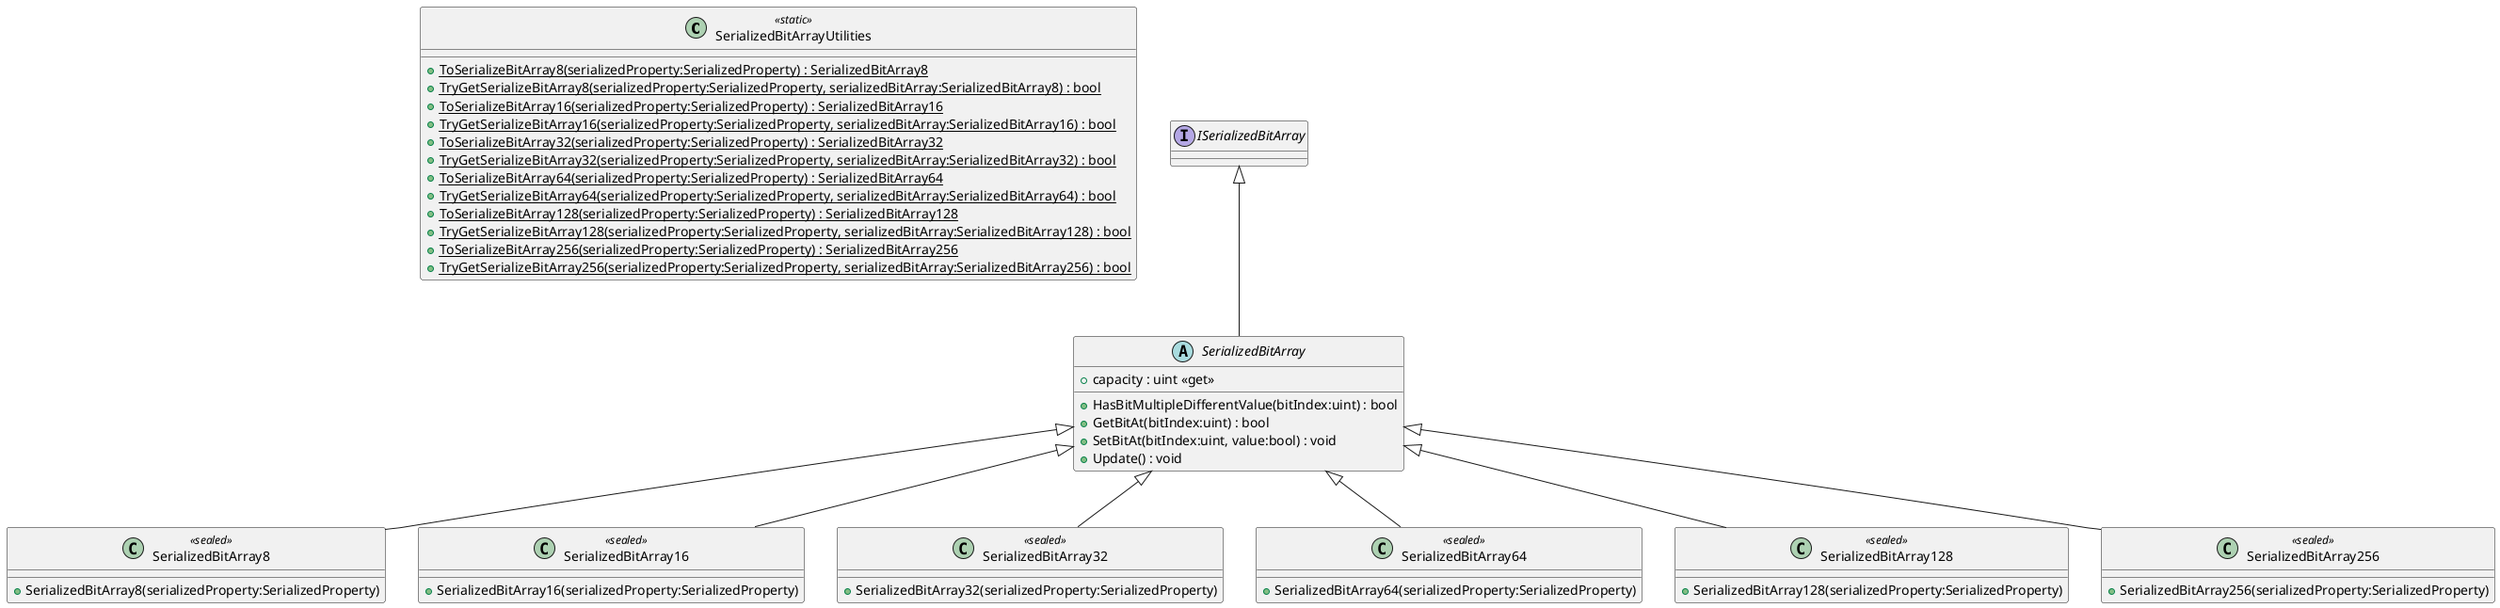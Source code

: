 @startuml
class SerializedBitArrayUtilities <<static>> {
    + {static} ToSerializeBitArray8(serializedProperty:SerializedProperty) : SerializedBitArray8
    + {static} TryGetSerializeBitArray8(serializedProperty:SerializedProperty, serializedBitArray:SerializedBitArray8) : bool
    + {static} ToSerializeBitArray16(serializedProperty:SerializedProperty) : SerializedBitArray16
    + {static} TryGetSerializeBitArray16(serializedProperty:SerializedProperty, serializedBitArray:SerializedBitArray16) : bool
    + {static} ToSerializeBitArray32(serializedProperty:SerializedProperty) : SerializedBitArray32
    + {static} TryGetSerializeBitArray32(serializedProperty:SerializedProperty, serializedBitArray:SerializedBitArray32) : bool
    + {static} ToSerializeBitArray64(serializedProperty:SerializedProperty) : SerializedBitArray64
    + {static} TryGetSerializeBitArray64(serializedProperty:SerializedProperty, serializedBitArray:SerializedBitArray64) : bool
    + {static} ToSerializeBitArray128(serializedProperty:SerializedProperty) : SerializedBitArray128
    + {static} TryGetSerializeBitArray128(serializedProperty:SerializedProperty, serializedBitArray:SerializedBitArray128) : bool
    + {static} ToSerializeBitArray256(serializedProperty:SerializedProperty) : SerializedBitArray256
    + {static} TryGetSerializeBitArray256(serializedProperty:SerializedProperty, serializedBitArray:SerializedBitArray256) : bool
}
interface ISerializedBitArray {
}
abstract class SerializedBitArray {
    + capacity : uint <<get>>
    + HasBitMultipleDifferentValue(bitIndex:uint) : bool
    + GetBitAt(bitIndex:uint) : bool
    + SetBitAt(bitIndex:uint, value:bool) : void
    + Update() : void
}
class SerializedBitArray8 <<sealed>> {
    + SerializedBitArray8(serializedProperty:SerializedProperty)
}
class SerializedBitArray16 <<sealed>> {
    + SerializedBitArray16(serializedProperty:SerializedProperty)
}
class SerializedBitArray32 <<sealed>> {
    + SerializedBitArray32(serializedProperty:SerializedProperty)
}
class SerializedBitArray64 <<sealed>> {
    + SerializedBitArray64(serializedProperty:SerializedProperty)
}
class SerializedBitArray128 <<sealed>> {
    + SerializedBitArray128(serializedProperty:SerializedProperty)
}
class SerializedBitArray256 <<sealed>> {
    + SerializedBitArray256(serializedProperty:SerializedProperty)
}
ISerializedBitArray <|-- SerializedBitArray
SerializedBitArray <|-- SerializedBitArray8
SerializedBitArray <|-- SerializedBitArray16
SerializedBitArray <|-- SerializedBitArray32
SerializedBitArray <|-- SerializedBitArray64
SerializedBitArray <|-- SerializedBitArray128
SerializedBitArray <|-- SerializedBitArray256
@enduml
